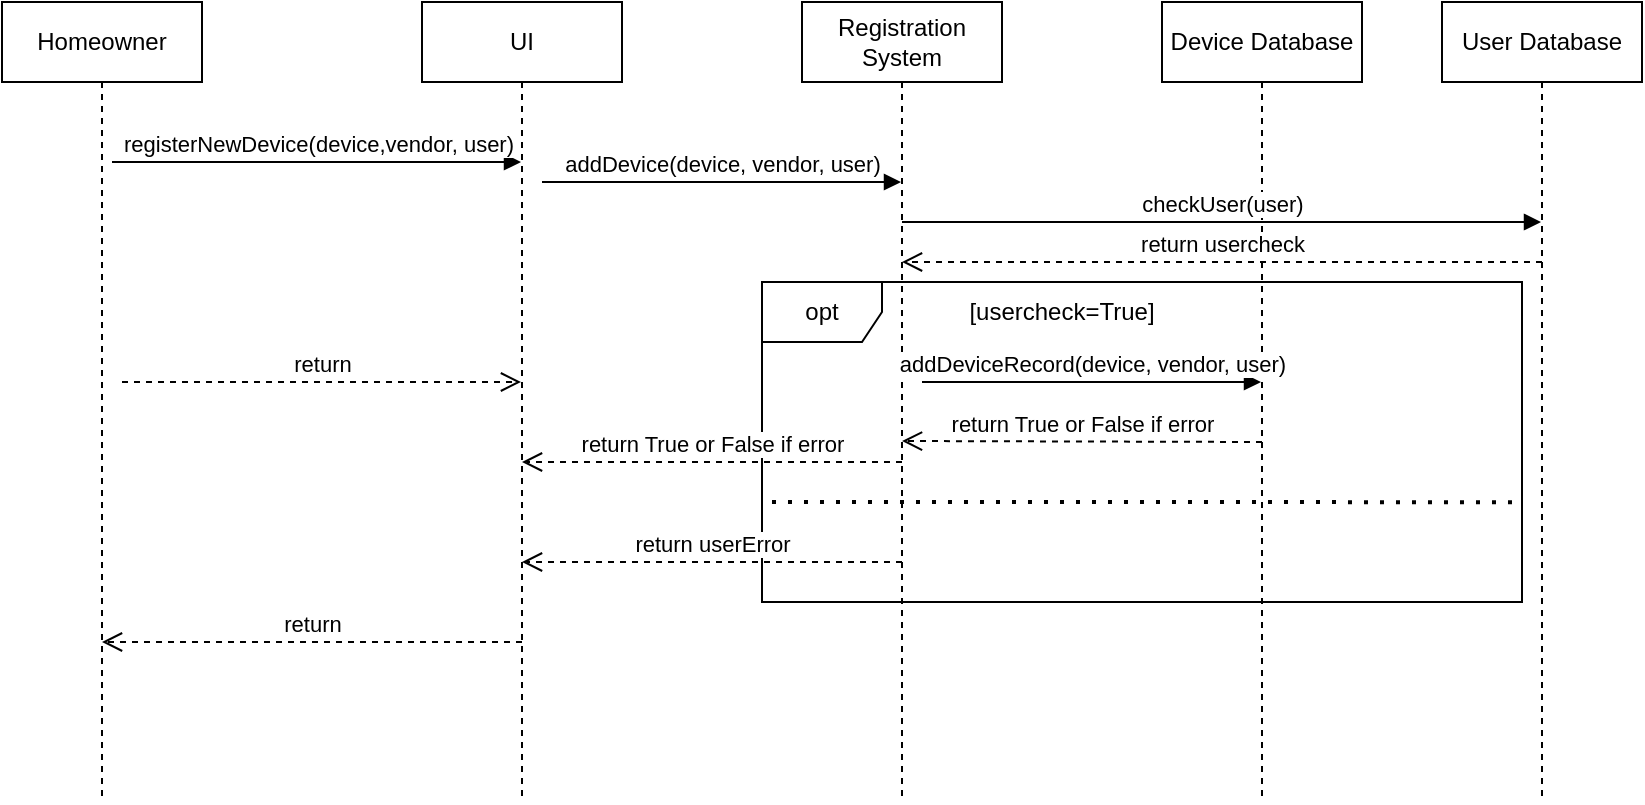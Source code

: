 <mxfile version="22.0.4" type="github">
  <diagram name="Page-1" id="2YBvvXClWsGukQMizWep">
    <mxGraphModel dx="994" dy="674" grid="1" gridSize="10" guides="1" tooltips="1" connect="1" arrows="1" fold="1" page="1" pageScale="1" pageWidth="850" pageHeight="1100" math="0" shadow="0">
      <root>
        <mxCell id="0" />
        <mxCell id="1" parent="0" />
        <mxCell id="aM9ryv3xv72pqoxQDRHE-1" value="Homeowner" style="shape=umlLifeline;perimeter=lifelinePerimeter;whiteSpace=wrap;html=1;container=0;dropTarget=0;collapsible=0;recursiveResize=0;outlineConnect=0;portConstraint=eastwest;newEdgeStyle={&quot;edgeStyle&quot;:&quot;elbowEdgeStyle&quot;,&quot;elbow&quot;:&quot;vertical&quot;,&quot;curved&quot;:0,&quot;rounded&quot;:0};" parent="1" vertex="1">
          <mxGeometry x="10" y="40" width="100" height="400" as="geometry" />
        </mxCell>
        <mxCell id="aM9ryv3xv72pqoxQDRHE-5" value="UI" style="shape=umlLifeline;perimeter=lifelinePerimeter;whiteSpace=wrap;html=1;container=0;dropTarget=0;collapsible=0;recursiveResize=0;outlineConnect=0;portConstraint=eastwest;newEdgeStyle={&quot;edgeStyle&quot;:&quot;elbowEdgeStyle&quot;,&quot;elbow&quot;:&quot;vertical&quot;,&quot;curved&quot;:0,&quot;rounded&quot;:0};" parent="1" vertex="1">
          <mxGeometry x="220" y="40" width="100" height="400" as="geometry" />
        </mxCell>
        <mxCell id="aM9ryv3xv72pqoxQDRHE-7" value="registerNewDevice(device,vendor, user)" style="html=1;verticalAlign=bottom;endArrow=block;edgeStyle=elbowEdgeStyle;elbow=vertical;curved=0;rounded=0;" parent="1" target="aM9ryv3xv72pqoxQDRHE-5" edge="1">
          <mxGeometry relative="1" as="geometry">
            <mxPoint x="65" y="120" as="sourcePoint" />
            <Array as="points">
              <mxPoint x="150" y="120" />
            </Array>
            <mxPoint x="235" y="120" as="targetPoint" />
          </mxGeometry>
        </mxCell>
        <mxCell id="aM9ryv3xv72pqoxQDRHE-8" value="return" style="html=1;verticalAlign=bottom;endArrow=open;dashed=1;endSize=8;edgeStyle=elbowEdgeStyle;elbow=vertical;curved=0;rounded=0;" parent="1" target="aM9ryv3xv72pqoxQDRHE-1" edge="1">
          <mxGeometry relative="1" as="geometry">
            <mxPoint x="100" y="360" as="targetPoint" />
            <Array as="points">
              <mxPoint x="195" y="360" />
            </Array>
            <mxPoint x="270" y="360" as="sourcePoint" />
          </mxGeometry>
        </mxCell>
        <mxCell id="aM9ryv3xv72pqoxQDRHE-10" value="return" style="html=1;verticalAlign=bottom;endArrow=open;dashed=1;endSize=8;edgeStyle=elbowEdgeStyle;elbow=vertical;curved=0;rounded=0;" parent="1" target="aM9ryv3xv72pqoxQDRHE-5" edge="1">
          <mxGeometry relative="1" as="geometry">
            <mxPoint x="235" y="230" as="targetPoint" />
            <Array as="points">
              <mxPoint x="150" y="230" />
            </Array>
            <mxPoint x="70" y="230" as="sourcePoint" />
          </mxGeometry>
        </mxCell>
        <mxCell id="tE96_5m9SiKIGY8cv5ix-1" value="Registration System" style="shape=umlLifeline;perimeter=lifelinePerimeter;whiteSpace=wrap;html=1;container=0;dropTarget=0;collapsible=0;recursiveResize=0;outlineConnect=0;portConstraint=eastwest;newEdgeStyle={&quot;edgeStyle&quot;:&quot;elbowEdgeStyle&quot;,&quot;elbow&quot;:&quot;vertical&quot;,&quot;curved&quot;:0,&quot;rounded&quot;:0};" vertex="1" parent="1">
          <mxGeometry x="410" y="40" width="100" height="400" as="geometry" />
        </mxCell>
        <mxCell id="tE96_5m9SiKIGY8cv5ix-2" value="Device Database" style="shape=umlLifeline;perimeter=lifelinePerimeter;whiteSpace=wrap;html=1;container=0;dropTarget=0;collapsible=0;recursiveResize=0;outlineConnect=0;portConstraint=eastwest;newEdgeStyle={&quot;edgeStyle&quot;:&quot;elbowEdgeStyle&quot;,&quot;elbow&quot;:&quot;vertical&quot;,&quot;curved&quot;:0,&quot;rounded&quot;:0};" vertex="1" parent="1">
          <mxGeometry x="590" y="40" width="100" height="400" as="geometry" />
        </mxCell>
        <mxCell id="tE96_5m9SiKIGY8cv5ix-3" value="addDevice(device, vendor, user)" style="html=1;verticalAlign=bottom;endArrow=block;edgeStyle=elbowEdgeStyle;elbow=vertical;curved=0;rounded=0;" edge="1" parent="1" target="tE96_5m9SiKIGY8cv5ix-1">
          <mxGeometry relative="1" as="geometry">
            <mxPoint x="280" y="130" as="sourcePoint" />
            <Array as="points">
              <mxPoint x="420" y="130" />
              <mxPoint x="335" y="150" />
            </Array>
            <mxPoint x="420" y="150" as="targetPoint" />
          </mxGeometry>
        </mxCell>
        <mxCell id="tE96_5m9SiKIGY8cv5ix-4" value="User Database" style="shape=umlLifeline;perimeter=lifelinePerimeter;whiteSpace=wrap;html=1;container=0;dropTarget=0;collapsible=0;recursiveResize=0;outlineConnect=0;portConstraint=eastwest;newEdgeStyle={&quot;edgeStyle&quot;:&quot;elbowEdgeStyle&quot;,&quot;elbow&quot;:&quot;vertical&quot;,&quot;curved&quot;:0,&quot;rounded&quot;:0};" vertex="1" parent="1">
          <mxGeometry x="730" y="40" width="100" height="400" as="geometry" />
        </mxCell>
        <mxCell id="tE96_5m9SiKIGY8cv5ix-6" value="addDeviceRecord(device, vendor, user)" style="html=1;verticalAlign=bottom;endArrow=block;edgeStyle=elbowEdgeStyle;elbow=vertical;curved=0;rounded=0;" edge="1" parent="1">
          <mxGeometry relative="1" as="geometry">
            <mxPoint x="470" y="230" as="sourcePoint" />
            <Array as="points">
              <mxPoint x="515" y="230" />
            </Array>
            <mxPoint x="639.5" y="230" as="targetPoint" />
          </mxGeometry>
        </mxCell>
        <mxCell id="tE96_5m9SiKIGY8cv5ix-7" value="checkUser(user)" style="html=1;verticalAlign=bottom;endArrow=block;edgeStyle=elbowEdgeStyle;elbow=vertical;curved=0;rounded=0;" edge="1" parent="1" target="tE96_5m9SiKIGY8cv5ix-4">
          <mxGeometry relative="1" as="geometry">
            <mxPoint x="460" y="150" as="sourcePoint" />
            <Array as="points">
              <mxPoint x="515" y="150" />
            </Array>
            <mxPoint x="640" y="150" as="targetPoint" />
          </mxGeometry>
        </mxCell>
        <mxCell id="tE96_5m9SiKIGY8cv5ix-8" value="return usercheck" style="html=1;verticalAlign=bottom;endArrow=open;dashed=1;endSize=8;edgeStyle=elbowEdgeStyle;elbow=vertical;curved=0;rounded=0;" edge="1" parent="1" target="tE96_5m9SiKIGY8cv5ix-1">
          <mxGeometry relative="1" as="geometry">
            <mxPoint x="610" y="170" as="targetPoint" />
            <Array as="points">
              <mxPoint x="705" y="170" />
            </Array>
            <mxPoint x="780" y="170" as="sourcePoint" />
          </mxGeometry>
        </mxCell>
        <mxCell id="tE96_5m9SiKIGY8cv5ix-13" value="return True or False if error" style="html=1;verticalAlign=bottom;endArrow=open;dashed=1;endSize=8;edgeStyle=elbowEdgeStyle;elbow=vertical;curved=0;rounded=0;exitX=0.5;exitY=0.55;exitDx=0;exitDy=0;exitPerimeter=0;" edge="1" parent="1" source="tE96_5m9SiKIGY8cv5ix-2">
          <mxGeometry relative="1" as="geometry">
            <mxPoint x="460" y="259.5" as="targetPoint" />
            <Array as="points">
              <mxPoint x="555" y="259.5" />
            </Array>
            <mxPoint x="630" y="259.5" as="sourcePoint" />
          </mxGeometry>
        </mxCell>
        <mxCell id="tE96_5m9SiKIGY8cv5ix-14" value="opt" style="shape=umlFrame;whiteSpace=wrap;html=1;pointerEvents=0;" vertex="1" parent="1">
          <mxGeometry x="390" y="180" width="380" height="160" as="geometry" />
        </mxCell>
        <mxCell id="tE96_5m9SiKIGY8cv5ix-16" value="[usercheck=True]" style="text;html=1;strokeColor=none;fillColor=none;align=center;verticalAlign=middle;whiteSpace=wrap;rounded=0;" vertex="1" parent="1">
          <mxGeometry x="510" y="180" width="60" height="30" as="geometry" />
        </mxCell>
        <mxCell id="tE96_5m9SiKIGY8cv5ix-17" value="" style="endArrow=none;dashed=1;html=1;dashPattern=1 3;strokeWidth=2;rounded=0;exitX=1;exitY=0.438;exitDx=0;exitDy=0;exitPerimeter=0;" edge="1" parent="1">
          <mxGeometry width="50" height="50" relative="1" as="geometry">
            <mxPoint x="765" y="290.08" as="sourcePoint" />
            <mxPoint x="390" y="290" as="targetPoint" />
          </mxGeometry>
        </mxCell>
        <mxCell id="tE96_5m9SiKIGY8cv5ix-21" value="return userError" style="html=1;verticalAlign=bottom;endArrow=open;dashed=1;endSize=8;edgeStyle=elbowEdgeStyle;elbow=vertical;curved=0;rounded=0;" edge="1" parent="1" target="aM9ryv3xv72pqoxQDRHE-5">
          <mxGeometry relative="1" as="geometry">
            <mxPoint x="290" y="320" as="targetPoint" />
            <Array as="points">
              <mxPoint x="385" y="320" />
            </Array>
            <mxPoint x="460" y="320" as="sourcePoint" />
          </mxGeometry>
        </mxCell>
        <mxCell id="tE96_5m9SiKIGY8cv5ix-22" value="return True or False if error" style="html=1;verticalAlign=bottom;endArrow=open;dashed=1;endSize=8;edgeStyle=elbowEdgeStyle;elbow=vertical;curved=0;rounded=0;" edge="1" parent="1" target="aM9ryv3xv72pqoxQDRHE-5">
          <mxGeometry relative="1" as="geometry">
            <mxPoint x="290" y="270" as="targetPoint" />
            <Array as="points">
              <mxPoint x="385" y="270" />
            </Array>
            <mxPoint x="460" y="270" as="sourcePoint" />
          </mxGeometry>
        </mxCell>
      </root>
    </mxGraphModel>
  </diagram>
</mxfile>
